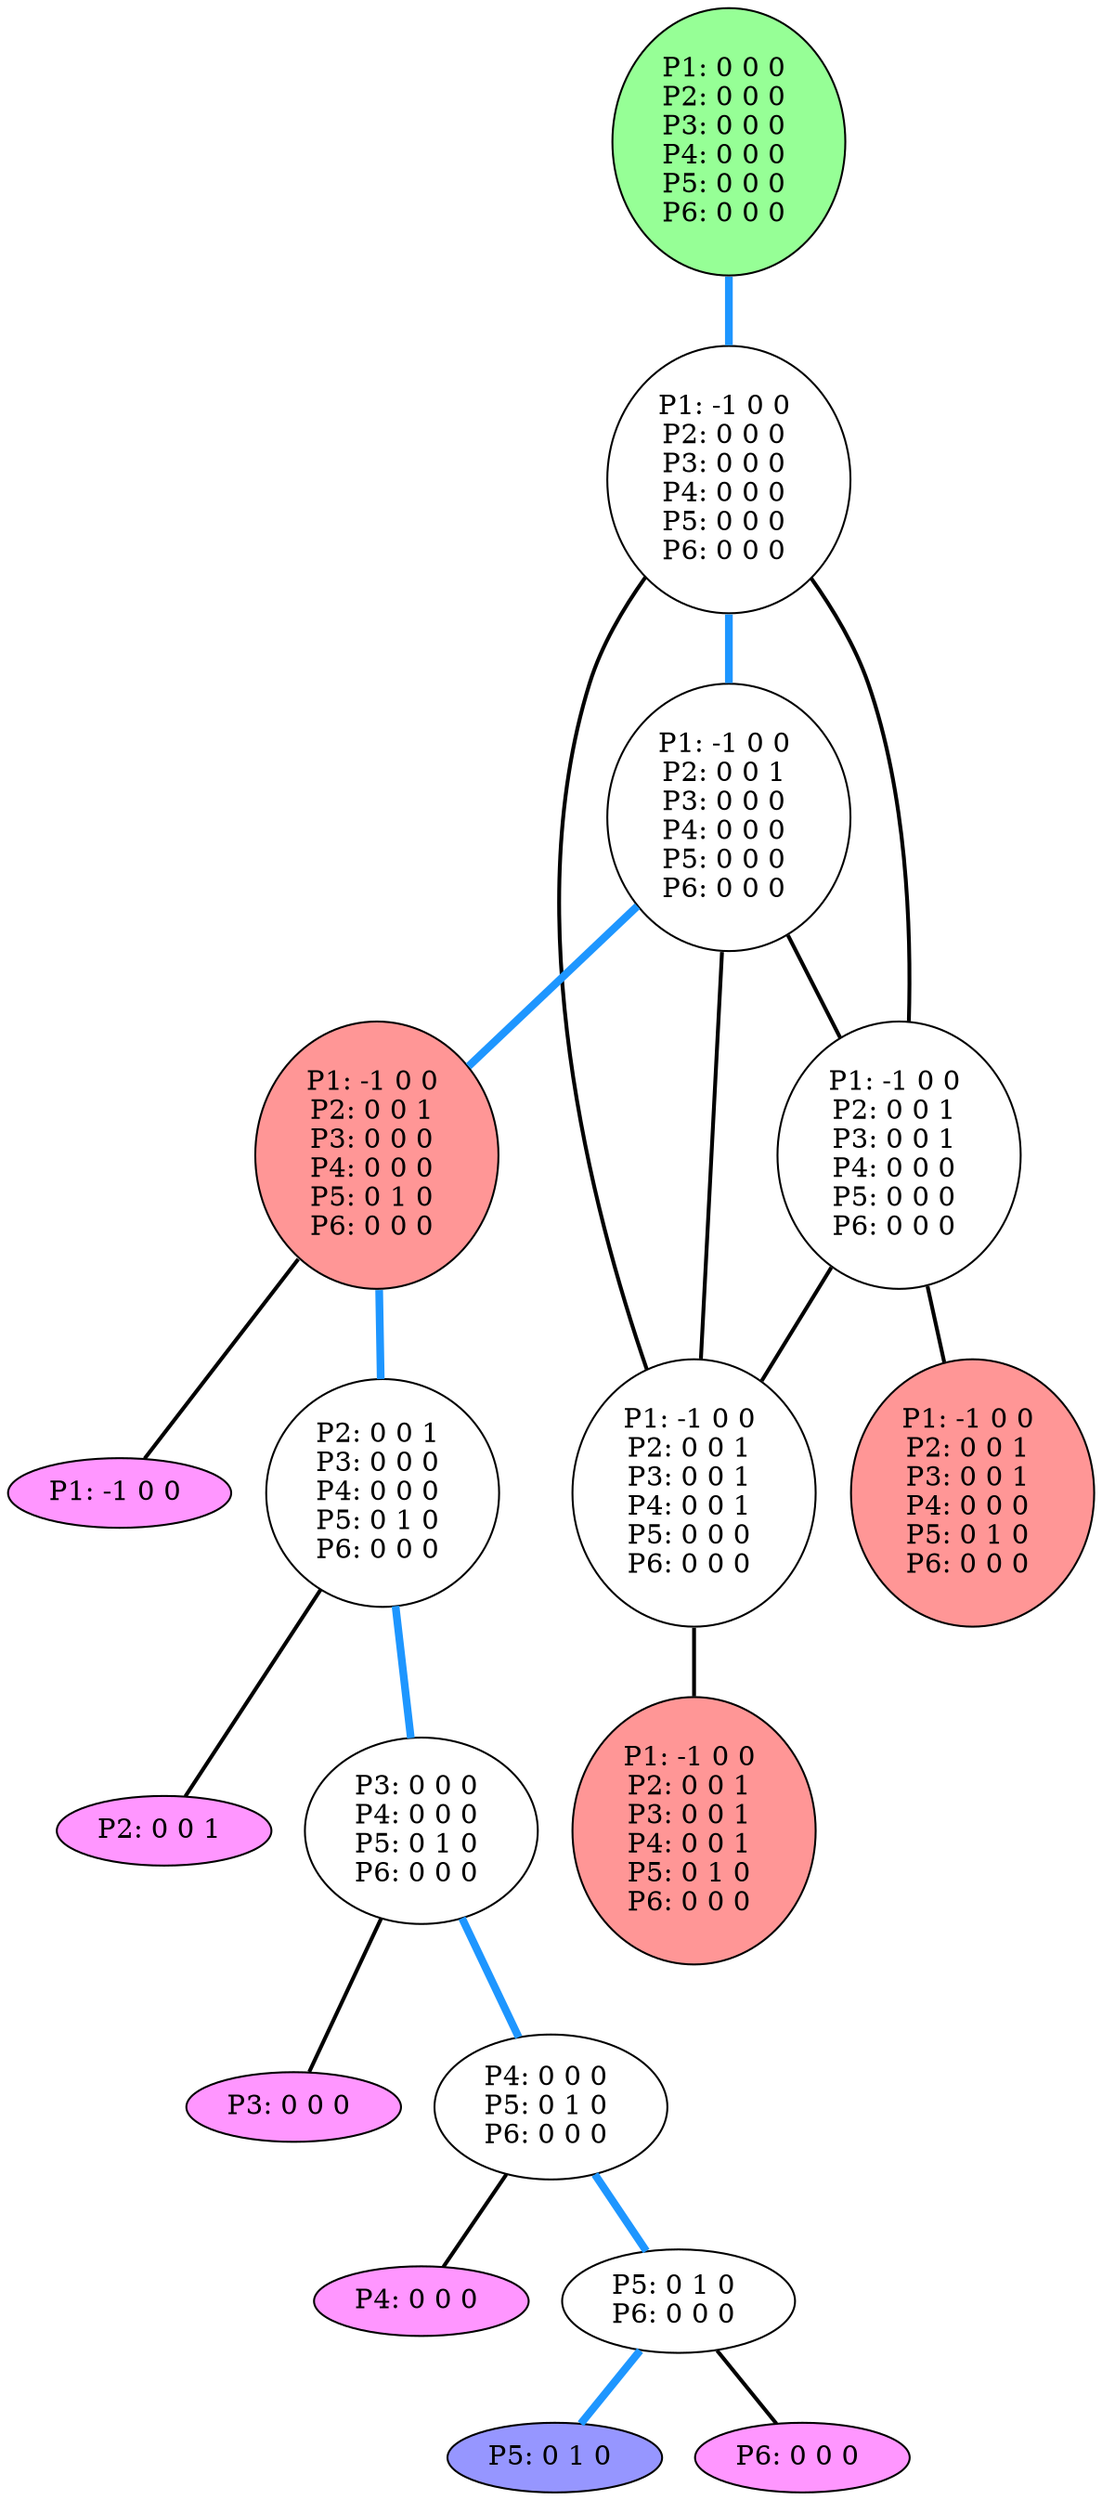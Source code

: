 graph G {
color = "black"
0 [label = "P1: 0 0 0 
P2: 0 0 0 
P3: 0 0 0 
P4: 0 0 0 
P5: 0 0 0 
P6: 0 0 0 
",  style="filled", fillcolor = "#96FF96"];
1 [label = "P1: -1 0 0 
P2: 0 0 0 
P3: 0 0 0 
P4: 0 0 0 
P5: 0 0 0 
P6: 0 0 0 
"];
2 [label = "P1: -1 0 0 
P2: 0 0 1 
P3: 0 0 0 
P4: 0 0 0 
P5: 0 0 0 
P6: 0 0 0 
"];
3 [label = "P1: -1 0 0 
P2: 0 0 1 
P3: 0 0 1 
P4: 0 0 0 
P5: 0 0 0 
P6: 0 0 0 
"];
4 [label = "P1: -1 0 0 
P2: 0 0 1 
P3: 0 0 1 
P4: 0 0 1 
P5: 0 0 0 
P6: 0 0 0 
"];
5 [label = "P1: -1 0 0 
P2: 0 0 1 
P3: 0 0 0 
P4: 0 0 0 
P5: 0 1 0 
P6: 0 0 0 
",  style="filled", fillcolor = "#FF9696"];
6 [label = "P1: -1 0 0 
P2: 0 0 1 
P3: 0 0 1 
P4: 0 0 0 
P5: 0 1 0 
P6: 0 0 0 
",  style="filled", fillcolor = "#FF9696"];
7 [label = "P1: -1 0 0 
P2: 0 0 1 
P3: 0 0 1 
P4: 0 0 1 
P5: 0 1 0 
P6: 0 0 0 
",  style="filled", fillcolor = "#FF9696"];
8 [label = "P1: -1 0 0 
",  style="filled", fillcolor = "#FF96FF"];
9 [label = "P2: 0 0 1 
P3: 0 0 0 
P4: 0 0 0 
P5: 0 1 0 
P6: 0 0 0 
"];
10 [label = "P2: 0 0 1 
",  style="filled", fillcolor = "#FF96FF"];
11 [label = "P3: 0 0 0 
P4: 0 0 0 
P5: 0 1 0 
P6: 0 0 0 
"];
12 [label = "P3: 0 0 0 
",  style="filled", fillcolor = "#FF96FF"];
13 [label = "P4: 0 0 0 
P5: 0 1 0 
P6: 0 0 0 
"];
14 [label = "P4: 0 0 0 
",  style="filled", fillcolor = "#FF96FF"];
15 [label = "P5: 0 1 0 
P6: 0 0 0 
"];
16 [label = "P5: 0 1 0 
", style="filled", fillcolor = "#9696FF"];
17 [label = "P6: 0 0 0 
",  style="filled", fillcolor = "#FF96FF"];
edge [style=bold];
0 -- 1 [color="#1E96FF", penwidth=4.0];

1 -- 2 [color="#1E96FF", penwidth=4.0];
1 -- 3 [color=black];
1 -- 4 [color=black];

2 -- 3 [color=black];
2 -- 4 [color=black];
2 -- 5 [color="#1E96FF", penwidth=4.0];

3 -- 4 [color=black];
3 -- 6 [color=black];

4 -- 7 [color=black];

5 -- 9 [color="#1E96FF", penwidth=4.0];
5 -- 8 [color=black];



9 -- 11 [color="#1E96FF", penwidth=4.0];
9 -- 10 [color=black];

11 -- 13 [color="#1E96FF", penwidth=4.0];
11 -- 12 [color=black];

13 -- 15 [color="#1E96FF", penwidth=4.0];
13 -- 14 [color=black];

15 -- 17 [color=black];
15 -- 16 [color="#1E96FF", penwidth=4.0];

}
